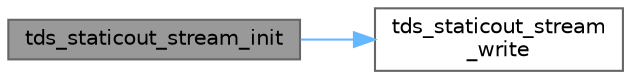 digraph "tds_staticout_stream_init"
{
 // LATEX_PDF_SIZE
  bgcolor="transparent";
  edge [fontname=Helvetica,fontsize=10,labelfontname=Helvetica,labelfontsize=10];
  node [fontname=Helvetica,fontsize=10,shape=box,height=0.2,width=0.4];
  rankdir="LR";
  Node1 [id="Node000001",label="tds_staticout_stream_init",height=0.2,width=0.4,color="gray40", fillcolor="grey60", style="filled", fontcolor="black",tooltip="Initialize an output stream for write into a static allocated buffer."];
  Node1 -> Node2 [id="edge1_Node000001_Node000002",color="steelblue1",style="solid",tooltip=" "];
  Node2 [id="Node000002",label="tds_staticout_stream\l_write",height=0.2,width=0.4,color="grey40", fillcolor="white", style="filled",URL="$a01479.html#a1d92ebe06f18378ac17ccfd20db05126",tooltip="Writes data to a static allocated buffer."];
}
